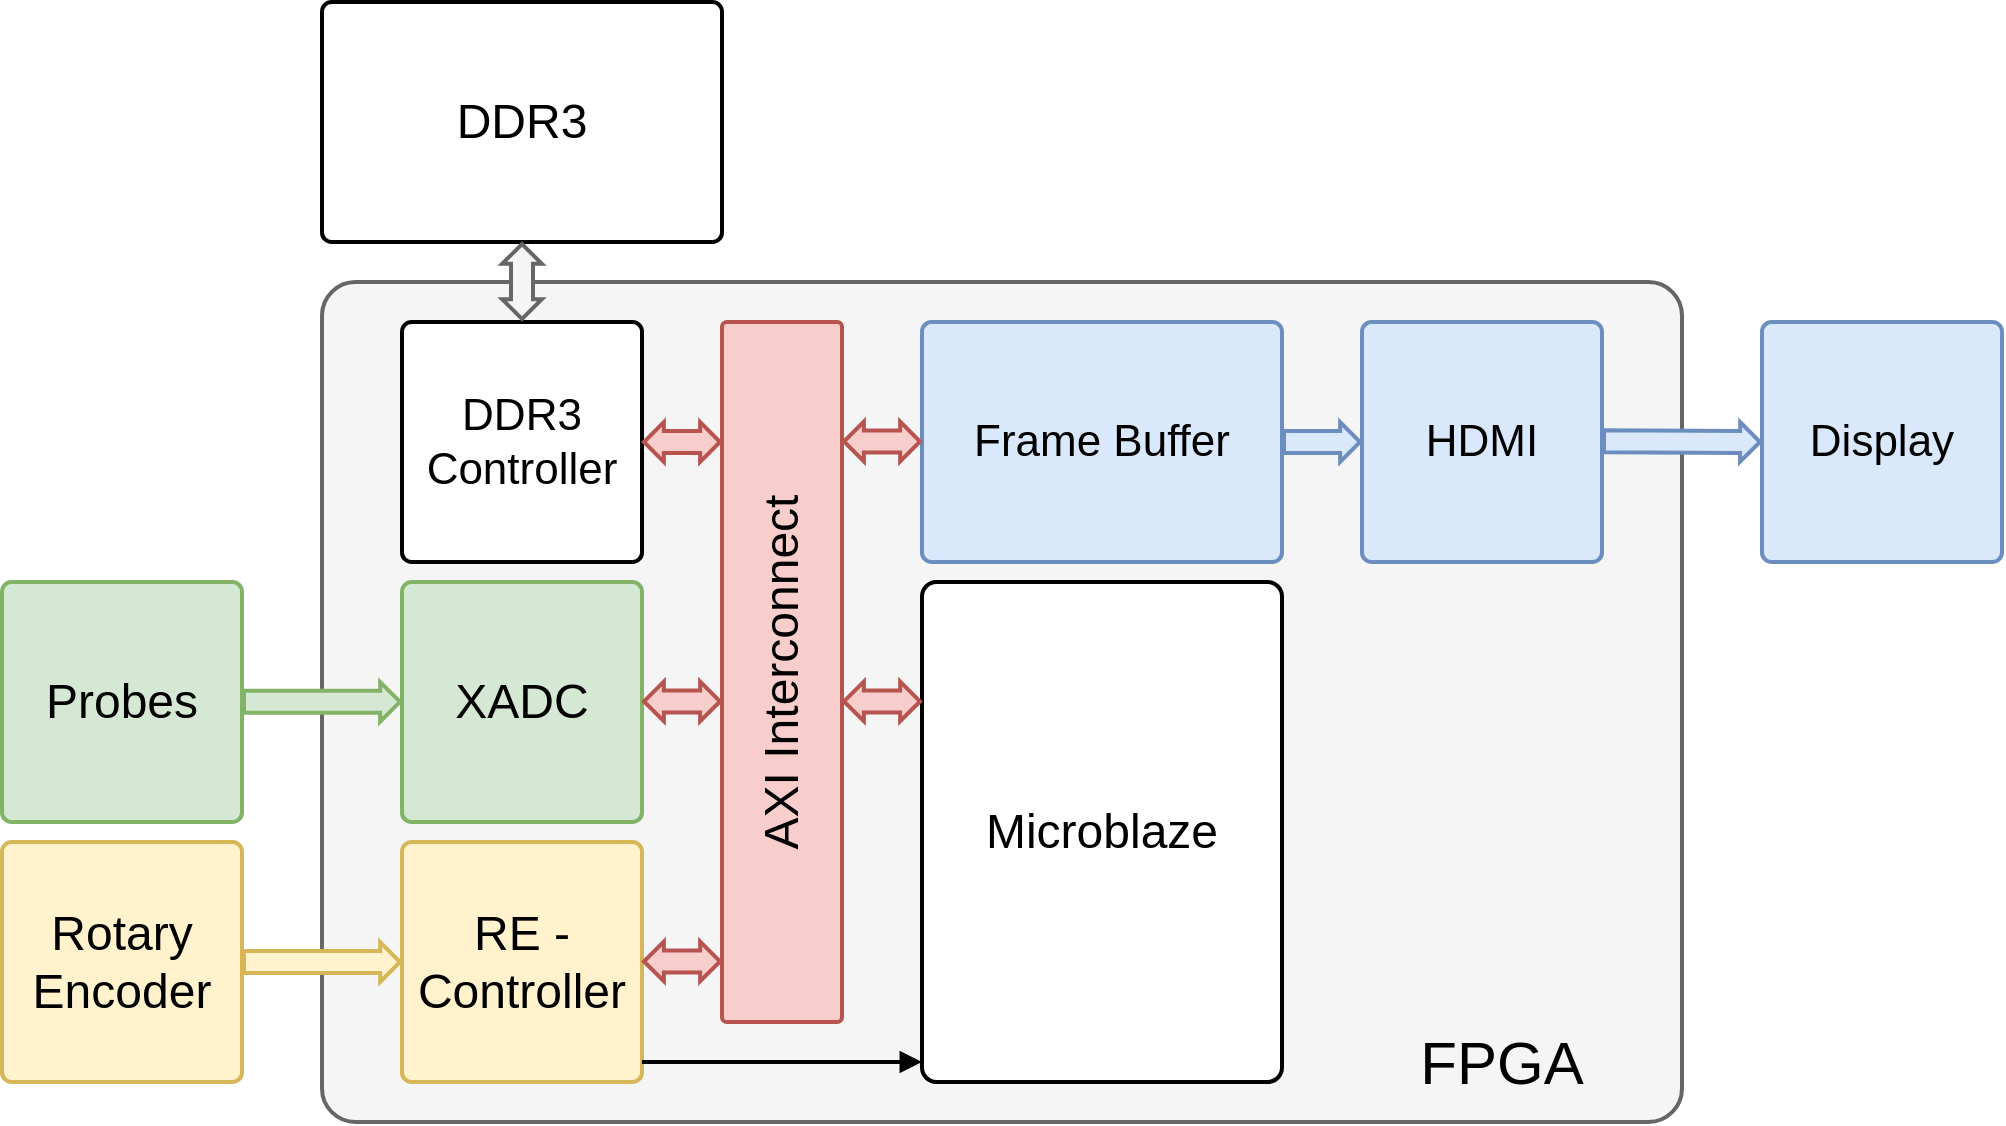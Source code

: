 <mxfile version="23.1.5" type="device">
  <diagram name="internal_block_diagram" id="qZzX9rMYGZgzQYbyYqGh">
    <mxGraphModel dx="1595" dy="628" grid="1" gridSize="10" guides="1" tooltips="1" connect="1" arrows="1" fold="1" page="0" pageScale="1" pageWidth="827" pageHeight="1169" math="0" shadow="0">
      <root>
        <mxCell id="uCNm4jnEXtzT7eWuSjkF-0" />
        <mxCell id="uCNm4jnEXtzT7eWuSjkF-1" parent="uCNm4jnEXtzT7eWuSjkF-0" />
        <mxCell id="uCNm4jnEXtzT7eWuSjkF-2" value="" style="rounded=1;whiteSpace=wrap;html=1;arcSize=4;strokeWidth=2;fillColor=#f5f5f5;strokeColor=#666666;fontColor=#333333;" vertex="1" parent="uCNm4jnEXtzT7eWuSjkF-1">
          <mxGeometry x="40" y="180" width="680" height="420" as="geometry" />
        </mxCell>
        <mxCell id="uCNm4jnEXtzT7eWuSjkF-3" value="DDR3" style="rounded=1;whiteSpace=wrap;html=1;arcSize=4;fontSize=24;strokeWidth=2;" vertex="1" parent="uCNm4jnEXtzT7eWuSjkF-1">
          <mxGeometry x="40" y="40" width="200" height="120" as="geometry" />
        </mxCell>
        <mxCell id="uCNm4jnEXtzT7eWuSjkF-4" value="FPGA" style="text;html=1;align=center;verticalAlign=middle;whiteSpace=wrap;rounded=0;fontSize=30;" vertex="1" parent="uCNm4jnEXtzT7eWuSjkF-1">
          <mxGeometry x="580" y="540" width="100" height="60" as="geometry" />
        </mxCell>
        <mxCell id="uCNm4jnEXtzT7eWuSjkF-5" value="Probes" style="rounded=1;whiteSpace=wrap;html=1;arcSize=4;fontSize=24;strokeWidth=2;fillColor=#d5e8d4;strokeColor=#82b366;" vertex="1" parent="uCNm4jnEXtzT7eWuSjkF-1">
          <mxGeometry x="-120" y="330" width="120" height="120" as="geometry" />
        </mxCell>
        <mxCell id="uCNm4jnEXtzT7eWuSjkF-6" value="&lt;div&gt;Rotary&lt;/div&gt;&lt;div&gt;Encoder&lt;br&gt;&lt;/div&gt;" style="rounded=1;whiteSpace=wrap;html=1;arcSize=4;fontSize=24;strokeWidth=2;fillColor=#fff2cc;strokeColor=#d6b656;" vertex="1" parent="uCNm4jnEXtzT7eWuSjkF-1">
          <mxGeometry x="-120" y="460" width="120" height="120" as="geometry" />
        </mxCell>
        <mxCell id="uCNm4jnEXtzT7eWuSjkF-7" value="RE - Controller" style="rounded=1;whiteSpace=wrap;html=1;arcSize=4;fontSize=24;strokeWidth=2;fillColor=#fff2cc;strokeColor=#d6b656;" vertex="1" parent="uCNm4jnEXtzT7eWuSjkF-1">
          <mxGeometry x="80" y="460" width="120" height="120" as="geometry" />
        </mxCell>
        <mxCell id="uCNm4jnEXtzT7eWuSjkF-8" value="XADC" style="rounded=1;whiteSpace=wrap;html=1;arcSize=4;fontSize=24;strokeWidth=2;fillColor=#d5e8d4;strokeColor=#82b366;" vertex="1" parent="uCNm4jnEXtzT7eWuSjkF-1">
          <mxGeometry x="80" y="330" width="120" height="120" as="geometry" />
        </mxCell>
        <mxCell id="uCNm4jnEXtzT7eWuSjkF-9" value="AXI Interconnect" style="rounded=1;whiteSpace=wrap;html=1;arcSize=4;fontSize=24;horizontal=0;strokeWidth=2;fillColor=#f8cecc;strokeColor=#b85450;" vertex="1" parent="uCNm4jnEXtzT7eWuSjkF-1">
          <mxGeometry x="240" y="200" width="60" height="350" as="geometry" />
        </mxCell>
        <mxCell id="uCNm4jnEXtzT7eWuSjkF-10" value="Microblaze" style="rounded=1;whiteSpace=wrap;html=1;arcSize=4;fontSize=24;strokeWidth=2;" vertex="1" parent="uCNm4jnEXtzT7eWuSjkF-1">
          <mxGeometry x="340" y="330" width="180" height="250" as="geometry" />
        </mxCell>
        <mxCell id="uCNm4jnEXtzT7eWuSjkF-11" value="" style="shape=flexArrow;endArrow=classic;startArrow=classic;html=1;rounded=0;endWidth=6.87;endSize=2.644;startWidth=6.87;startSize=2.644;strokeWidth=2;fillColor=#f8cecc;strokeColor=#b85450;" edge="1" parent="uCNm4jnEXtzT7eWuSjkF-1">
          <mxGeometry width="100" height="100" relative="1" as="geometry">
            <mxPoint x="200" y="519.69" as="sourcePoint" />
            <mxPoint x="240" y="519.69" as="targetPoint" />
          </mxGeometry>
        </mxCell>
        <mxCell id="uCNm4jnEXtzT7eWuSjkF-12" value="" style="shape=flexArrow;endArrow=classic;startArrow=classic;html=1;rounded=0;endWidth=6.87;endSize=2.644;startWidth=6.87;startSize=2.644;strokeWidth=2;fillColor=#f8cecc;strokeColor=#b85450;" edge="1" parent="uCNm4jnEXtzT7eWuSjkF-1">
          <mxGeometry width="100" height="100" relative="1" as="geometry">
            <mxPoint x="200" y="389.69" as="sourcePoint" />
            <mxPoint x="240" y="389.69" as="targetPoint" />
          </mxGeometry>
        </mxCell>
        <mxCell id="uCNm4jnEXtzT7eWuSjkF-13" value="" style="shape=flexArrow;endArrow=classic;startArrow=classic;html=1;rounded=0;endWidth=6.87;endSize=2.644;startWidth=6.87;startSize=2.644;strokeWidth=2;fillColor=#f8cecc;strokeColor=#b85450;" edge="1" parent="uCNm4jnEXtzT7eWuSjkF-1">
          <mxGeometry width="100" height="100" relative="1" as="geometry">
            <mxPoint x="300" y="389.69" as="sourcePoint" />
            <mxPoint x="340" y="389.69" as="targetPoint" />
          </mxGeometry>
        </mxCell>
        <mxCell id="uCNm4jnEXtzT7eWuSjkF-14" value="DDR3 Controller" style="rounded=1;whiteSpace=wrap;html=1;arcSize=4;fontSize=22;strokeWidth=2;" vertex="1" parent="uCNm4jnEXtzT7eWuSjkF-1">
          <mxGeometry x="80" y="200" width="120" height="120" as="geometry" />
        </mxCell>
        <mxCell id="uCNm4jnEXtzT7eWuSjkF-15" value="" style="shape=flexArrow;endArrow=classic;startArrow=classic;html=1;rounded=0;endWidth=6.87;endSize=2.644;startWidth=6.87;startSize=2.644;strokeWidth=2;fillColor=#f8cecc;strokeColor=#b85450;" edge="1" parent="uCNm4jnEXtzT7eWuSjkF-1">
          <mxGeometry width="100" height="100" relative="1" as="geometry">
            <mxPoint x="200" y="260" as="sourcePoint" />
            <mxPoint x="240" y="260" as="targetPoint" />
          </mxGeometry>
        </mxCell>
        <mxCell id="uCNm4jnEXtzT7eWuSjkF-16" value="" style="endArrow=block;html=1;rounded=0;strokeWidth=2;endFill=1;" edge="1" parent="uCNm4jnEXtzT7eWuSjkF-1">
          <mxGeometry width="50" height="50" relative="1" as="geometry">
            <mxPoint x="200" y="570" as="sourcePoint" />
            <mxPoint x="340" y="570" as="targetPoint" />
          </mxGeometry>
        </mxCell>
        <mxCell id="uCNm4jnEXtzT7eWuSjkF-17" value="" style="shape=flexArrow;endArrow=classic;startArrow=classic;html=1;rounded=0;endWidth=6.87;endSize=2.644;startWidth=6.87;startSize=2.644;strokeWidth=2;entryX=0.5;entryY=1;entryDx=0;entryDy=0;fillColor=#f5f5f5;strokeColor=#666666;" edge="1" parent="uCNm4jnEXtzT7eWuSjkF-1" target="uCNm4jnEXtzT7eWuSjkF-3">
          <mxGeometry width="100" height="100" relative="1" as="geometry">
            <mxPoint x="140" y="199.5" as="sourcePoint" />
            <mxPoint x="180" y="199.5" as="targetPoint" />
          </mxGeometry>
        </mxCell>
        <mxCell id="uCNm4jnEXtzT7eWuSjkF-18" value="" style="shape=flexArrow;endArrow=classic;startArrow=none;html=1;rounded=0;endWidth=6.87;endSize=2.644;startWidth=6.87;startSize=2.644;strokeWidth=2;fillColor=#fff2cc;strokeColor=#d6b656;startFill=0;" edge="1" parent="uCNm4jnEXtzT7eWuSjkF-1">
          <mxGeometry width="100" height="100" relative="1" as="geometry">
            <mxPoint y="520" as="sourcePoint" />
            <mxPoint x="80" y="520" as="targetPoint" />
          </mxGeometry>
        </mxCell>
        <mxCell id="uCNm4jnEXtzT7eWuSjkF-19" value="" style="shape=flexArrow;endArrow=classic;startArrow=none;html=1;rounded=0;endWidth=6.87;endSize=2.644;startWidth=6.87;startSize=2.644;strokeWidth=2;fillColor=#d5e8d4;strokeColor=#82b366;startFill=0;" edge="1" parent="uCNm4jnEXtzT7eWuSjkF-1">
          <mxGeometry width="100" height="100" relative="1" as="geometry">
            <mxPoint y="389.92" as="sourcePoint" />
            <mxPoint x="80" y="389.92" as="targetPoint" />
          </mxGeometry>
        </mxCell>
        <mxCell id="uCNm4jnEXtzT7eWuSjkF-20" value="Frame Buffer" style="rounded=1;whiteSpace=wrap;html=1;arcSize=4;fontSize=22;strokeWidth=2;fillColor=#dae8fc;strokeColor=#6c8ebf;" vertex="1" parent="uCNm4jnEXtzT7eWuSjkF-1">
          <mxGeometry x="340" y="200" width="180" height="120" as="geometry" />
        </mxCell>
        <mxCell id="uCNm4jnEXtzT7eWuSjkF-21" value="" style="shape=flexArrow;endArrow=classic;startArrow=classic;html=1;rounded=0;endWidth=6.87;endSize=2.644;startWidth=6.87;startSize=2.644;strokeWidth=2;fillColor=#f8cecc;strokeColor=#b85450;" edge="1" parent="uCNm4jnEXtzT7eWuSjkF-1">
          <mxGeometry width="100" height="100" relative="1" as="geometry">
            <mxPoint x="300" y="259.76" as="sourcePoint" />
            <mxPoint x="340" y="259.76" as="targetPoint" />
          </mxGeometry>
        </mxCell>
        <mxCell id="uCNm4jnEXtzT7eWuSjkF-22" value="HDMI" style="rounded=1;whiteSpace=wrap;html=1;arcSize=4;fontSize=22;strokeWidth=2;fillColor=#dae8fc;strokeColor=#6c8ebf;" vertex="1" parent="uCNm4jnEXtzT7eWuSjkF-1">
          <mxGeometry x="560" y="200" width="120" height="120" as="geometry" />
        </mxCell>
        <mxCell id="uCNm4jnEXtzT7eWuSjkF-23" value="" style="shape=flexArrow;endArrow=none;startArrow=block;html=1;rounded=0;endWidth=6.87;endSize=2.644;startWidth=6.87;startSize=2.644;strokeWidth=2;entryX=0.5;entryY=1;entryDx=0;entryDy=0;fillColor=#dae8fc;strokeColor=#6c8ebf;exitX=0;exitY=0.5;exitDx=0;exitDy=0;startFill=0;endFill=0;" edge="1" parent="uCNm4jnEXtzT7eWuSjkF-1" source="uCNm4jnEXtzT7eWuSjkF-22">
          <mxGeometry width="100" height="100" relative="1" as="geometry">
            <mxPoint x="520" y="299.5" as="sourcePoint" />
            <mxPoint x="520" y="260" as="targetPoint" />
          </mxGeometry>
        </mxCell>
        <mxCell id="uCNm4jnEXtzT7eWuSjkF-24" value="Display" style="rounded=1;whiteSpace=wrap;html=1;arcSize=4;fontSize=22;strokeWidth=2;fillColor=#dae8fc;strokeColor=#6c8ebf;" vertex="1" parent="uCNm4jnEXtzT7eWuSjkF-1">
          <mxGeometry x="760" y="200" width="120" height="120" as="geometry" />
        </mxCell>
        <mxCell id="uCNm4jnEXtzT7eWuSjkF-25" value="" style="shape=flexArrow;endArrow=none;startArrow=classic;html=1;rounded=0;endWidth=6.87;endSize=2.644;startWidth=6.87;startSize=2.644;strokeWidth=2;entryX=0.5;entryY=1;entryDx=0;entryDy=0;fillColor=#dae8fc;strokeColor=#6c8ebf;exitX=0;exitY=0.5;exitDx=0;exitDy=0;endFill=0;" edge="1" parent="uCNm4jnEXtzT7eWuSjkF-1" source="uCNm4jnEXtzT7eWuSjkF-24">
          <mxGeometry width="100" height="100" relative="1" as="geometry">
            <mxPoint x="720" y="259.66" as="sourcePoint" />
            <mxPoint x="680" y="259.66" as="targetPoint" />
          </mxGeometry>
        </mxCell>
      </root>
    </mxGraphModel>
  </diagram>
</mxfile>
